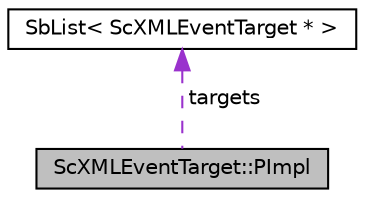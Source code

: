 digraph "ScXMLEventTarget::PImpl"
{
 // LATEX_PDF_SIZE
  edge [fontname="Helvetica",fontsize="10",labelfontname="Helvetica",labelfontsize="10"];
  node [fontname="Helvetica",fontsize="10",shape=record];
  Node1 [label="ScXMLEventTarget::PImpl",height=0.2,width=0.4,color="black", fillcolor="grey75", style="filled", fontcolor="black",tooltip=" "];
  Node2 -> Node1 [dir="back",color="darkorchid3",fontsize="10",style="dashed",label=" targets" ,fontname="Helvetica"];
  Node2 [label="SbList\< ScXMLEventTarget * \>",height=0.2,width=0.4,color="black", fillcolor="white", style="filled",URL="$classSbList.html",tooltip=" "];
}
